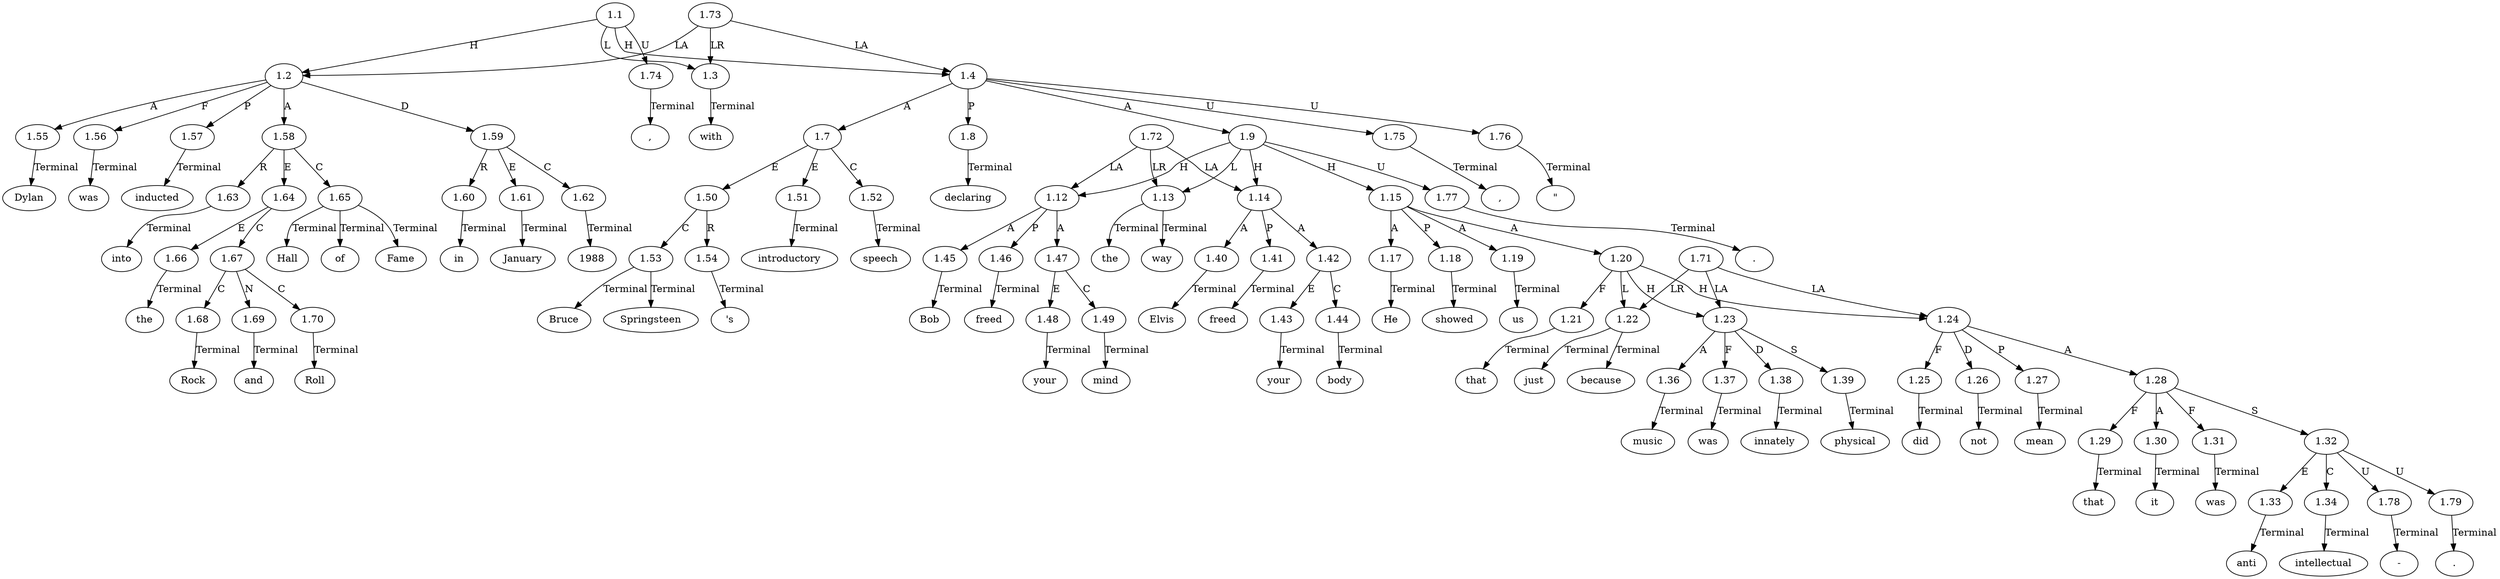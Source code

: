 // Graph
digraph {
	0.1 [label=Dylan ordering=out]
	0.10 [label=of ordering=out]
	0.11 [label=Fame ordering=out]
	0.12 [label=in ordering=out]
	0.13 [label=January ordering=out]
	0.14 [label=1988 ordering=out]
	0.15 [label="," ordering=out]
	0.16 [label=with ordering=out]
	0.17 [label=Bruce ordering=out]
	0.18 [label=Springsteen ordering=out]
	0.19 [label="'s" ordering=out]
	0.2 [label=was ordering=out]
	0.20 [label=introductory ordering=out]
	0.21 [label=speech ordering=out]
	0.22 [label=declaring ordering=out]
	0.23 [label="," ordering=out]
	0.24 [label="\"" ordering=out]
	0.25 [label=Bob ordering=out]
	0.26 [label=freed ordering=out]
	0.27 [label=your ordering=out]
	0.28 [label=mind ordering=out]
	0.29 [label=the ordering=out]
	0.3 [label=inducted ordering=out]
	0.30 [label=way ordering=out]
	0.31 [label=Elvis ordering=out]
	0.32 [label=freed ordering=out]
	0.33 [label=your ordering=out]
	0.34 [label=body ordering=out]
	0.35 [label="." ordering=out]
	0.36 [label=He ordering=out]
	0.37 [label=showed ordering=out]
	0.38 [label=us ordering=out]
	0.39 [label=that ordering=out]
	0.4 [label=into ordering=out]
	0.40 [label=just ordering=out]
	0.41 [label=because ordering=out]
	0.42 [label=music ordering=out]
	0.43 [label=was ordering=out]
	0.44 [label=innately ordering=out]
	0.45 [label=physical ordering=out]
	0.46 [label=did ordering=out]
	0.47 [label=not ordering=out]
	0.48 [label=mean ordering=out]
	0.49 [label=that ordering=out]
	0.5 [label=the ordering=out]
	0.50 [label=it ordering=out]
	0.51 [label=was ordering=out]
	0.52 [label=anti ordering=out]
	0.53 [label="-" ordering=out]
	0.54 [label=intellectual ordering=out]
	0.55 [label="." ordering=out]
	0.6 [label=Rock ordering=out]
	0.7 [label=and ordering=out]
	0.8 [label=Roll ordering=out]
	0.9 [label=Hall ordering=out]
	1.1 [label=1.1 ordering=out]
	1.2 [label=1.2 ordering=out]
	1.3 [label=1.3 ordering=out]
	1.4 [label=1.4 ordering=out]
	1.7 [label=1.7 ordering=out]
	1.8 [label=1.8 ordering=out]
	1.9 [label=1.9 ordering=out]
	1.12 [label=1.12 ordering=out]
	1.13 [label=1.13 ordering=out]
	1.14 [label=1.14 ordering=out]
	1.15 [label=1.15 ordering=out]
	1.17 [label=1.17 ordering=out]
	1.18 [label=1.18 ordering=out]
	1.19 [label=1.19 ordering=out]
	1.20 [label=1.20 ordering=out]
	1.21 [label=1.21 ordering=out]
	1.22 [label=1.22 ordering=out]
	1.23 [label=1.23 ordering=out]
	1.24 [label=1.24 ordering=out]
	1.25 [label=1.25 ordering=out]
	1.26 [label=1.26 ordering=out]
	1.27 [label=1.27 ordering=out]
	1.28 [label=1.28 ordering=out]
	1.29 [label=1.29 ordering=out]
	1.30 [label=1.30 ordering=out]
	1.31 [label=1.31 ordering=out]
	1.32 [label=1.32 ordering=out]
	1.33 [label=1.33 ordering=out]
	1.34 [label=1.34 ordering=out]
	1.36 [label=1.36 ordering=out]
	1.37 [label=1.37 ordering=out]
	1.38 [label=1.38 ordering=out]
	1.39 [label=1.39 ordering=out]
	1.40 [label=1.40 ordering=out]
	1.41 [label=1.41 ordering=out]
	1.42 [label=1.42 ordering=out]
	1.43 [label=1.43 ordering=out]
	1.44 [label=1.44 ordering=out]
	1.45 [label=1.45 ordering=out]
	1.46 [label=1.46 ordering=out]
	1.47 [label=1.47 ordering=out]
	1.48 [label=1.48 ordering=out]
	1.49 [label=1.49 ordering=out]
	1.50 [label=1.50 ordering=out]
	1.51 [label=1.51 ordering=out]
	1.52 [label=1.52 ordering=out]
	1.53 [label=1.53 ordering=out]
	1.54 [label=1.54 ordering=out]
	1.55 [label=1.55 ordering=out]
	1.56 [label=1.56 ordering=out]
	1.57 [label=1.57 ordering=out]
	1.58 [label=1.58 ordering=out]
	1.59 [label=1.59 ordering=out]
	1.60 [label=1.60 ordering=out]
	1.61 [label=1.61 ordering=out]
	1.62 [label=1.62 ordering=out]
	1.63 [label=1.63 ordering=out]
	1.64 [label=1.64 ordering=out]
	1.65 [label=1.65 ordering=out]
	1.66 [label=1.66 ordering=out]
	1.67 [label=1.67 ordering=out]
	1.68 [label=1.68 ordering=out]
	1.69 [label=1.69 ordering=out]
	1.70 [label=1.70 ordering=out]
	1.71 [label=1.71 ordering=out]
	1.72 [label=1.72 ordering=out]
	1.73 [label=1.73 ordering=out]
	1.74 [label=1.74 ordering=out]
	1.75 [label=1.75 ordering=out]
	1.76 [label=1.76 ordering=out]
	1.77 [label=1.77 ordering=out]
	1.78 [label=1.78 ordering=out]
	1.79 [label=1.79 ordering=out]
	1.1 -> 1.2 [label=H ordering=out]
	1.1 -> 1.3 [label=L ordering=out]
	1.1 -> 1.4 [label=H ordering=out]
	1.1 -> 1.74 [label=U ordering=out]
	1.2 -> 1.55 [label=A ordering=out]
	1.2 -> 1.56 [label=F ordering=out]
	1.2 -> 1.57 [label=P ordering=out]
	1.2 -> 1.58 [label=A ordering=out]
	1.2 -> 1.59 [label=D ordering=out]
	1.3 -> 0.16 [label=Terminal ordering=out]
	1.4 -> 1.7 [label=A ordering=out]
	1.4 -> 1.8 [label=P ordering=out]
	1.4 -> 1.9 [label=A ordering=out]
	1.4 -> 1.75 [label=U ordering=out]
	1.4 -> 1.76 [label=U ordering=out]
	1.7 -> 1.50 [label=E ordering=out]
	1.7 -> 1.51 [label=E ordering=out]
	1.7 -> 1.52 [label=C ordering=out]
	1.8 -> 0.22 [label=Terminal ordering=out]
	1.9 -> 1.12 [label=H ordering=out]
	1.9 -> 1.13 [label=L ordering=out]
	1.9 -> 1.14 [label=H ordering=out]
	1.9 -> 1.15 [label=H ordering=out]
	1.9 -> 1.77 [label=U ordering=out]
	1.12 -> 1.45 [label=A ordering=out]
	1.12 -> 1.46 [label=P ordering=out]
	1.12 -> 1.47 [label=A ordering=out]
	1.13 -> 0.29 [label=Terminal ordering=out]
	1.13 -> 0.30 [label=Terminal ordering=out]
	1.14 -> 1.40 [label=A ordering=out]
	1.14 -> 1.41 [label=P ordering=out]
	1.14 -> 1.42 [label=A ordering=out]
	1.15 -> 1.17 [label=A ordering=out]
	1.15 -> 1.18 [label=P ordering=out]
	1.15 -> 1.19 [label=A ordering=out]
	1.15 -> 1.20 [label=A ordering=out]
	1.17 -> 0.36 [label=Terminal ordering=out]
	1.18 -> 0.37 [label=Terminal ordering=out]
	1.19 -> 0.38 [label=Terminal ordering=out]
	1.20 -> 1.21 [label=F ordering=out]
	1.20 -> 1.22 [label=L ordering=out]
	1.20 -> 1.23 [label=H ordering=out]
	1.20 -> 1.24 [label=H ordering=out]
	1.21 -> 0.39 [label=Terminal ordering=out]
	1.22 -> 0.40 [label=Terminal ordering=out]
	1.22 -> 0.41 [label=Terminal ordering=out]
	1.23 -> 1.36 [label=A ordering=out]
	1.23 -> 1.37 [label=F ordering=out]
	1.23 -> 1.38 [label=D ordering=out]
	1.23 -> 1.39 [label=S ordering=out]
	1.24 -> 1.25 [label=F ordering=out]
	1.24 -> 1.26 [label=D ordering=out]
	1.24 -> 1.27 [label=P ordering=out]
	1.24 -> 1.28 [label=A ordering=out]
	1.25 -> 0.46 [label=Terminal ordering=out]
	1.26 -> 0.47 [label=Terminal ordering=out]
	1.27 -> 0.48 [label=Terminal ordering=out]
	1.28 -> 1.29 [label=F ordering=out]
	1.28 -> 1.30 [label=A ordering=out]
	1.28 -> 1.31 [label=F ordering=out]
	1.28 -> 1.32 [label=S ordering=out]
	1.29 -> 0.49 [label=Terminal ordering=out]
	1.30 -> 0.50 [label=Terminal ordering=out]
	1.31 -> 0.51 [label=Terminal ordering=out]
	1.32 -> 1.33 [label=E ordering=out]
	1.32 -> 1.34 [label=C ordering=out]
	1.32 -> 1.78 [label=U ordering=out]
	1.32 -> 1.79 [label=U ordering=out]
	1.33 -> 0.52 [label=Terminal ordering=out]
	1.34 -> 0.54 [label=Terminal ordering=out]
	1.36 -> 0.42 [label=Terminal ordering=out]
	1.37 -> 0.43 [label=Terminal ordering=out]
	1.38 -> 0.44 [label=Terminal ordering=out]
	1.39 -> 0.45 [label=Terminal ordering=out]
	1.40 -> 0.31 [label=Terminal ordering=out]
	1.41 -> 0.32 [label=Terminal ordering=out]
	1.42 -> 1.43 [label=E ordering=out]
	1.42 -> 1.44 [label=C ordering=out]
	1.43 -> 0.33 [label=Terminal ordering=out]
	1.44 -> 0.34 [label=Terminal ordering=out]
	1.45 -> 0.25 [label=Terminal ordering=out]
	1.46 -> 0.26 [label=Terminal ordering=out]
	1.47 -> 1.48 [label=E ordering=out]
	1.47 -> 1.49 [label=C ordering=out]
	1.48 -> 0.27 [label=Terminal ordering=out]
	1.49 -> 0.28 [label=Terminal ordering=out]
	1.50 -> 1.53 [label=C ordering=out]
	1.50 -> 1.54 [label=R ordering=out]
	1.51 -> 0.20 [label=Terminal ordering=out]
	1.52 -> 0.21 [label=Terminal ordering=out]
	1.53 -> 0.17 [label=Terminal ordering=out]
	1.53 -> 0.18 [label=Terminal ordering=out]
	1.54 -> 0.19 [label=Terminal ordering=out]
	1.55 -> 0.1 [label=Terminal ordering=out]
	1.56 -> 0.2 [label=Terminal ordering=out]
	1.57 -> 0.3 [label=Terminal ordering=out]
	1.58 -> 1.63 [label=R ordering=out]
	1.58 -> 1.64 [label=E ordering=out]
	1.58 -> 1.65 [label=C ordering=out]
	1.59 -> 1.60 [label=R ordering=out]
	1.59 -> 1.61 [label=E ordering=out]
	1.59 -> 1.62 [label=C ordering=out]
	1.60 -> 0.12 [label=Terminal ordering=out]
	1.61 -> 0.13 [label=Terminal ordering=out]
	1.62 -> 0.14 [label=Terminal ordering=out]
	1.63 -> 0.4 [label=Terminal ordering=out]
	1.64 -> 1.66 [label=E ordering=out]
	1.64 -> 1.67 [label=C ordering=out]
	1.65 -> 0.9 [label=Terminal ordering=out]
	1.65 -> 0.10 [label=Terminal ordering=out]
	1.65 -> 0.11 [label=Terminal ordering=out]
	1.66 -> 0.5 [label=Terminal ordering=out]
	1.67 -> 1.68 [label=C ordering=out]
	1.67 -> 1.69 [label=N ordering=out]
	1.67 -> 1.70 [label=C ordering=out]
	1.68 -> 0.6 [label=Terminal ordering=out]
	1.69 -> 0.7 [label=Terminal ordering=out]
	1.70 -> 0.8 [label=Terminal ordering=out]
	1.71 -> 1.22 [label=LR ordering=out]
	1.71 -> 1.23 [label=LA ordering=out]
	1.71 -> 1.24 [label=LA ordering=out]
	1.72 -> 1.12 [label=LA ordering=out]
	1.72 -> 1.13 [label=LR ordering=out]
	1.72 -> 1.14 [label=LA ordering=out]
	1.73 -> 1.2 [label=LA ordering=out]
	1.73 -> 1.3 [label=LR ordering=out]
	1.73 -> 1.4 [label=LA ordering=out]
	1.74 -> 0.15 [label=Terminal ordering=out]
	1.75 -> 0.23 [label=Terminal ordering=out]
	1.76 -> 0.24 [label=Terminal ordering=out]
	1.77 -> 0.35 [label=Terminal ordering=out]
	1.78 -> 0.53 [label=Terminal ordering=out]
	1.79 -> 0.55 [label=Terminal ordering=out]
}
